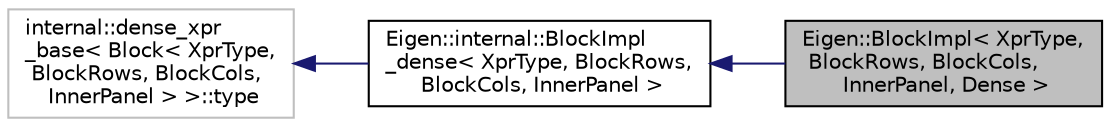 digraph "Eigen::BlockImpl&lt; XprType, BlockRows, BlockCols, InnerPanel, Dense &gt;"
{
  edge [fontname="Helvetica",fontsize="10",labelfontname="Helvetica",labelfontsize="10"];
  node [fontname="Helvetica",fontsize="10",shape=record];
  rankdir="LR";
  Node1 [label="Eigen::BlockImpl\< XprType,\l BlockRows, BlockCols,\l InnerPanel, Dense \>",height=0.2,width=0.4,color="black", fillcolor="grey75", style="filled", fontcolor="black"];
  Node2 -> Node1 [dir="back",color="midnightblue",fontsize="10",style="solid",fontname="Helvetica"];
  Node2 [label="Eigen::internal::BlockImpl\l_dense\< XprType, BlockRows,\l BlockCols, InnerPanel \>",height=0.2,width=0.4,color="black", fillcolor="white", style="filled",URL="$class_eigen_1_1internal_1_1_block_impl__dense.html"];
  Node3 -> Node2 [dir="back",color="midnightblue",fontsize="10",style="solid",fontname="Helvetica"];
  Node3 [label="internal::dense_xpr\l_base\< Block\< XprType,\l BlockRows, BlockCols,\l InnerPanel \> \>::type",height=0.2,width=0.4,color="grey75", fillcolor="white", style="filled"];
}

